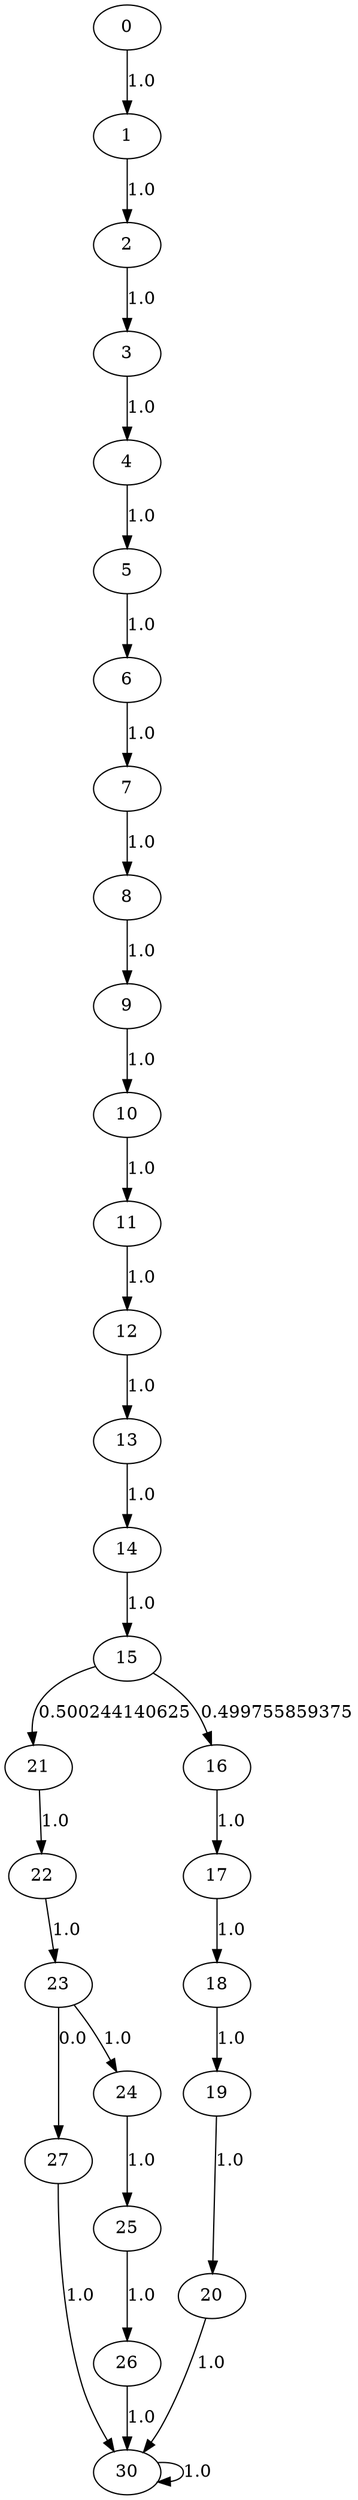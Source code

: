 digraph {
	0 -> 1[label= "1.0"];
	1 -> 2[label= "1.0"];
	2 -> 3[label= "1.0"];
	3 -> 4[label= "1.0"];
	4 -> 5[label= "1.0"];
	5 -> 6[label= "1.0"];
	6 -> 7[label= "1.0"];
	7 -> 8[label= "1.0"];
	8 -> 9[label= "1.0"];
	9 -> 10[label= "1.0"];
	10 -> 11[label= "1.0"];
	11 -> 12[label= "1.0"];
	12 -> 13[label= "1.0"];
	13 -> 14[label= "1.0"];
	14 -> 15[label= "1.0"];
	15 -> 21[label= "0.500244140625"];
	15 -> 16[label= "0.499755859375"];
	16 -> 17[label= "1.0"];
	17 -> 18[label= "1.0"];
	18 -> 19[label= "1.0"];
	19 -> 20[label= "1.0"];
	20 -> 30[label= "1.0"];
	21 -> 22[label= "1.0"];
	22 -> 23[label= "1.0"];
	23 -> 27[label= "0.0"];
	23 -> 24[label= "1.0"];
	24 -> 25[label= "1.0"];
	25 -> 26[label= "1.0"];
	26 -> 30[label= "1.0"];
	27 -> 30[label= "1.0"];
	30 -> 30[label= "1.0"];
}